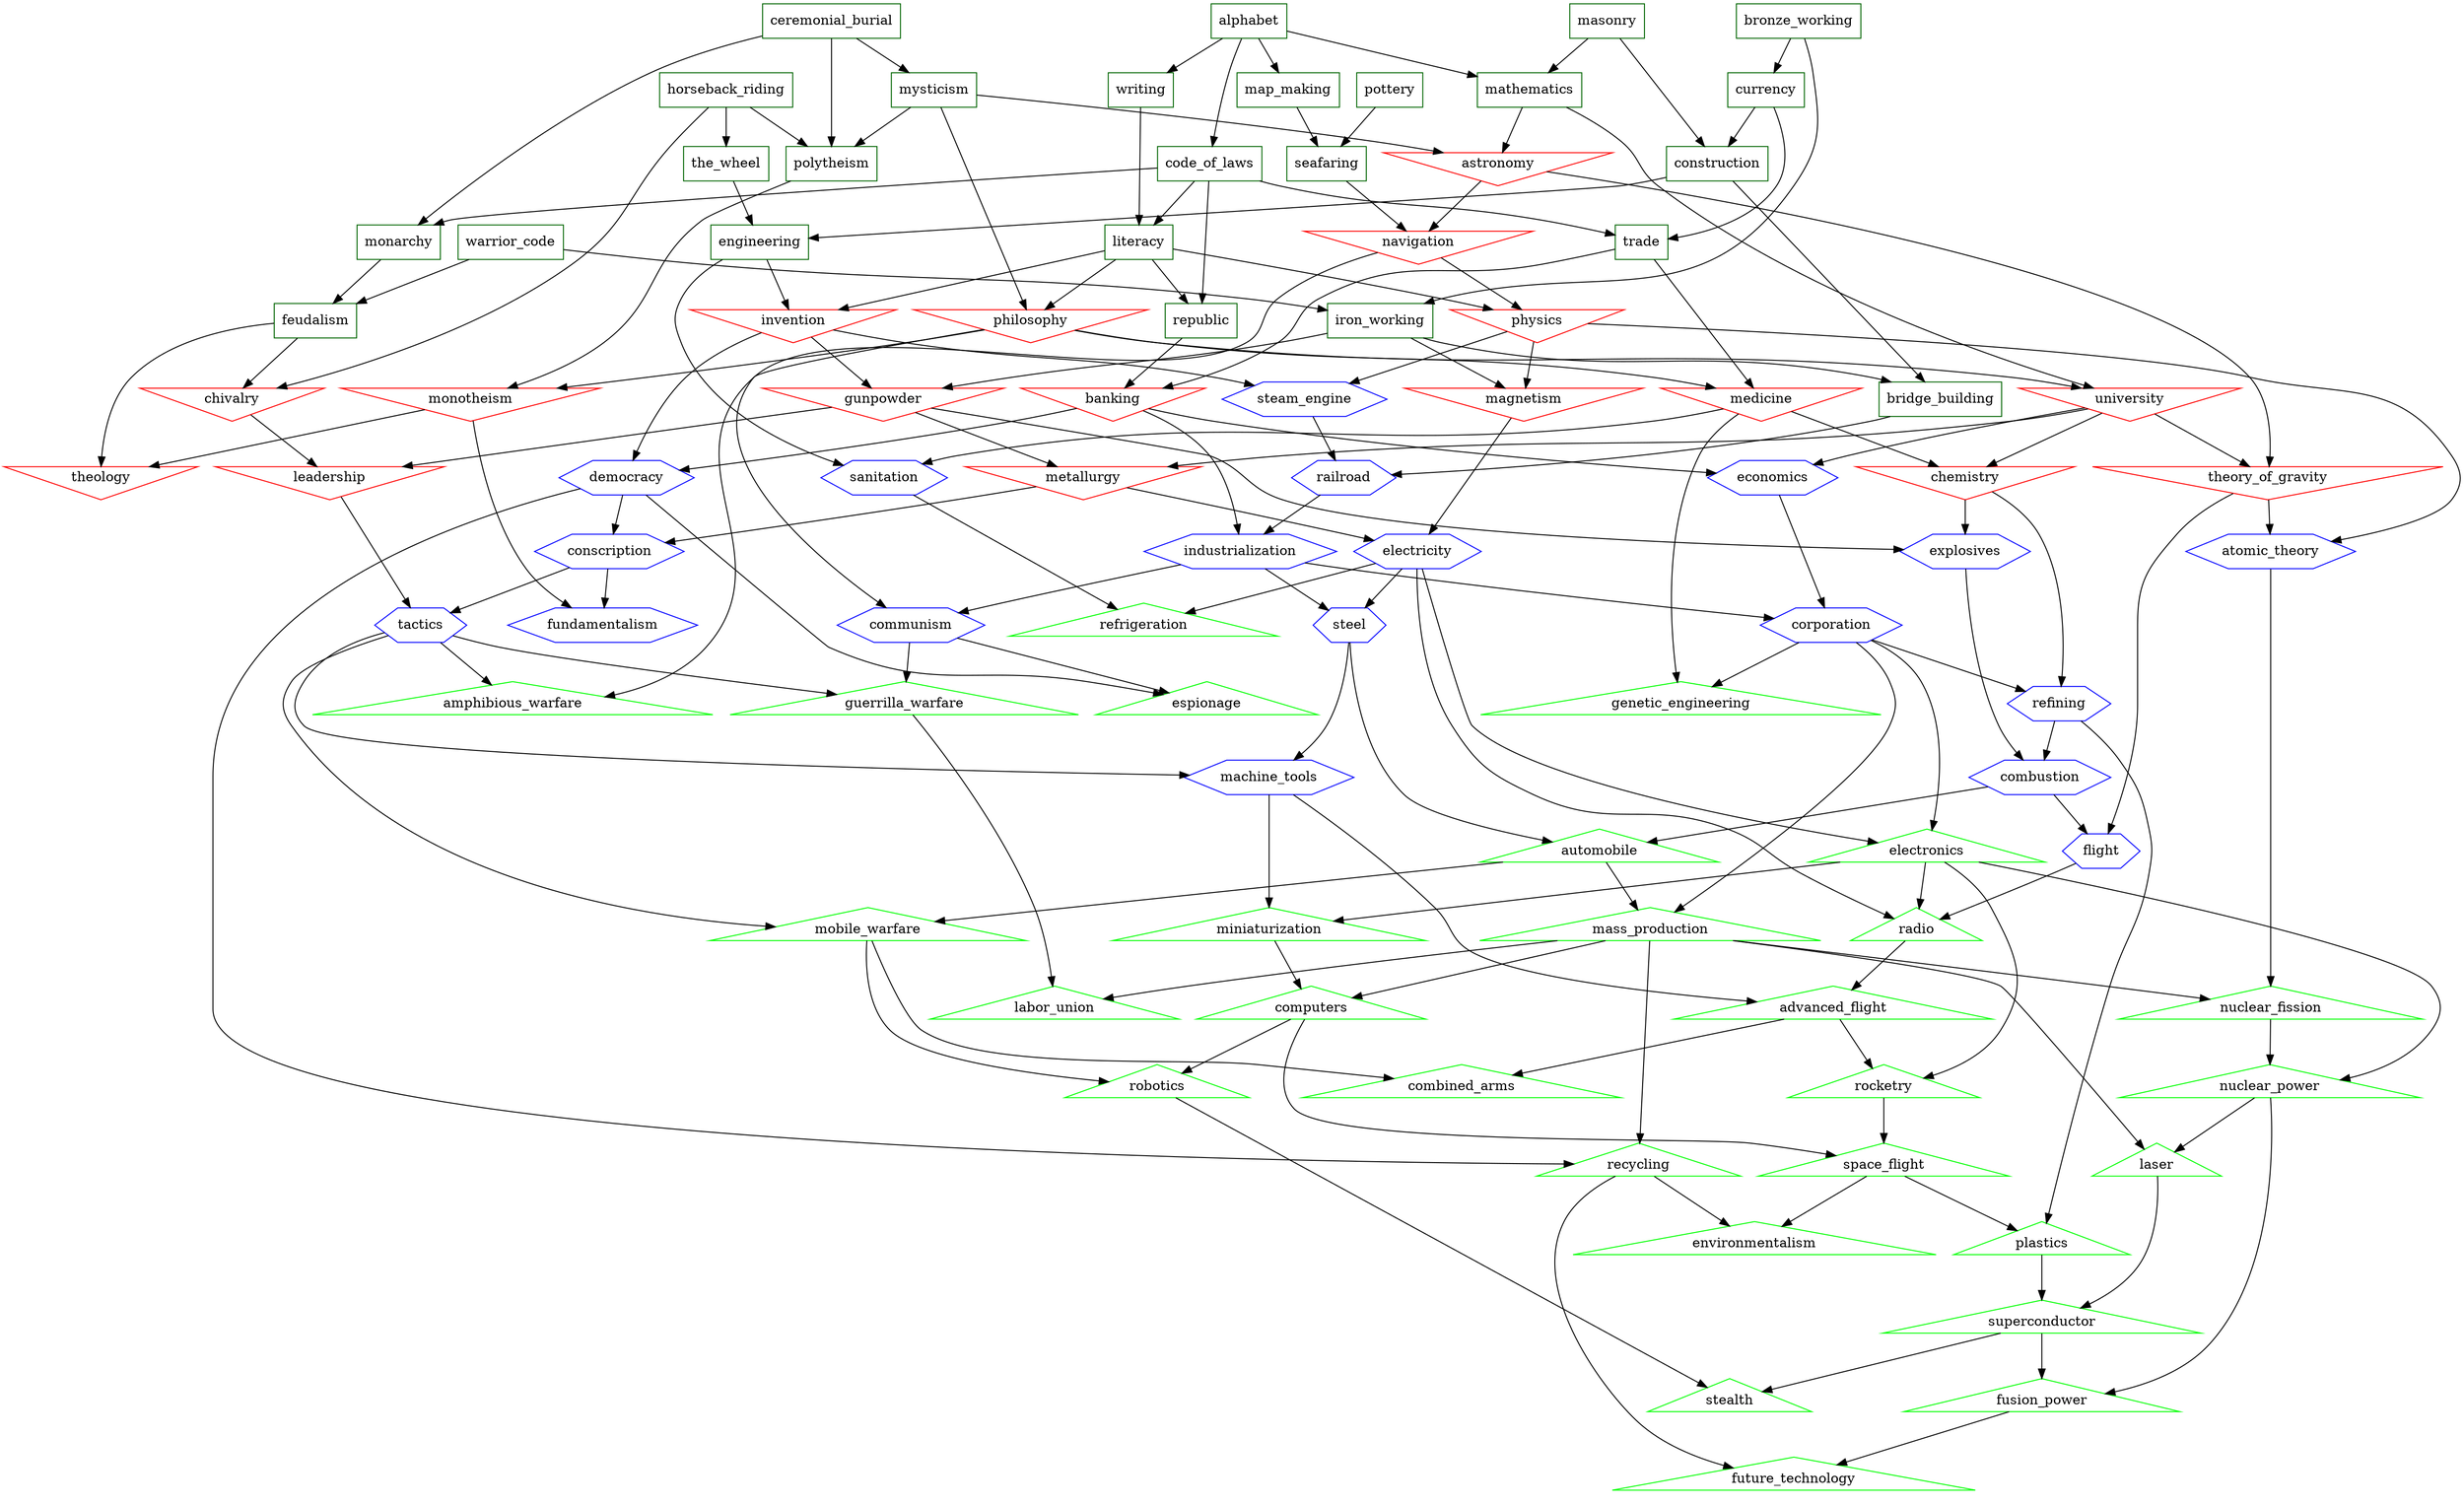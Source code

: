 digraph civ2_tech {
    subgraph ancient {
        node[shape=box,color=darkgreen]
        alphabet; bridge_building; bronze_working; ceremonial_burial; code_of_laws; construction;
        currency; engineering; feudalism; horseback_riding; iron_working; literacy; map_making;
        masonry; mathematics; monarchy; mysticism; polytheism; pottery; republic; seafaring;
        trade; warrior_code; the_wheel; writing
    }
    subgraph renaissance {
        node[shape=invtriangle,color=red]
        astronomy; banking; chemistry; chivalry; gunpowder; invention; leadership; magnetism;
        medicine; metallurgy; monotheism; navigation; philosophy; physics; theology; theory_of_gravity;
        university
    }
    subgraph industrial {
        node[shape=hexagon,color=blue]
        atomic_theory; combustion; communism; conscription; corporation; democracy; economics; electricity;
        explosives; flight; fundamentalism; industrialization; machine_tools; railroad; refining; sanitation;
        steam_engine; steel; tactics
    }
    subgraph modern {
        node[shape=triangle,color=green]
        advanced_flight; amphibious_warfare; automobile; combined_arms; computers; electronics;
        environmentalism; espionage; fusion_power; future_technology; genetic_engineering; guerrilla_warfare;
        labor_union; laser; mass_production; miniaturization; mobile_warfare; nuclear_fission; nuclear_power;
        plastics; radio; recycling; refrigeration; robotics; rocketry; space_flight; stealth; superconductor
    }

    advanced_flight     -> {combined_arms; rocketry};
    alphabet            -> {code_of_laws; writing; map_making; mathematics};
    amphibious_warfare  -> {};
    astronomy           -> {navigation; theory_of_gravity};
    atomic_theory       -> {nuclear_fission};
    automobile          -> {mobile_warfare; mass_production};
    banking             -> {industrialization; democracy; economics};
    bridge_building     -> {railroad};
    bronze_working      -> {iron_working; currency};
    ceremonial_burial   -> {monarchy; mysticism; polytheism};
    chemistry           -> {refining; explosives};
    chivalry            -> {leadership};
    code_of_laws        -> {monarchy; literacy; republic; trade};
    combined_arms       -> {};
    combustion          -> {flight; automobile};
    communism           -> {espionage; guerrilla_warfare};
    computers           -> {space_flight; robotics};
    conscription        -> {fundamentalism; tactics};
    construction        -> {bridge_building; engineering};
    corporation         -> {refining; mass_production; electronics; genetic_engineering};
    currency            -> {construction; trade};
    democracy           -> {conscription; recycling; espionage};
    economics           -> {corporation};
    electricity         -> {steel; electronics; radio; refrigeration};
    electronics         -> {radio; miniaturization; nuclear_power; rocketry};
    engineering         -> {invention; sanitation};
    environmentalism    -> {};
    espionage           -> {};
    explosives          -> {combustion};
    feudalism           -> {chivalry; theology};
    flight              -> {radio};
    fundamentalism      -> {};
    fusion_power        -> {future_technology};
    future_technology   -> {};
    genetic_engineering -> {};
    guerrilla_warfare   -> {labor_union};
    gunpowder           -> {leadership; metallurgy; explosives};
    horseback_riding    -> {the_wheel; polytheism; chivalry};
    industrialization   -> {communism; corporation; steel};
    invention           -> {gunpowder; democracy; steam_engine};
    iron_working        -> {bridge_building; gunpowder; magnetism};
    labor_union         -> {};
    laser               -> {superconductor};
    leadership          -> {tactics};
    literacy            -> {republic; invention; philosophy; physics};
    machine_tools       -> {advanced_flight; miniaturization};
    magnetism           -> {electricity};
    map_making          -> {seafaring};
    masonry             -> {construction; mathematics};
    mass_production     -> {computers; recycling; labor_union; laser; nuclear_fission};
    mathematics         -> {astronomy; university};
    medicine            -> {chemistry; sanitation; genetic_engineering};
    metallurgy          -> {conscription; electricity};
    miniaturization     -> {computers};
    mobile_warfare      -> {combined_arms; robotics};
    monarchy            -> {feudalism};
    monotheism          -> {theology; fundamentalism};
    mysticism           -> {astronomy; philosophy; polytheism};
    navigation          -> {physics; amphibious_warfare};
    nuclear_fission     -> {nuclear_power};
    nuclear_power       -> {fusion_power; laser};
    philosophy          -> {university; medicine, monotheism; communism};
    physics             -> {magnetism; atomic_theory; steam_engine};
    plastics            -> {superconductor};
    polytheism          -> {monotheism};
    pottery             -> {seafaring};
    radio               -> {advanced_flight};
    railroad            -> {industrialization};
    recycling           -> {environmentalism; future_technology};
    refining            -> {combustion; plastics};
    refrigeration       -> {};
    republic            -> {banking};
    robotics            -> {stealth};
    rocketry            -> {space_flight};
    sanitation          -> {refrigeration};
    seafaring           -> {navigation};
    space_flight        -> {environmentalism; plastics};
    stealth             -> {};
    steam_engine        -> {railroad};
    steel               -> {machine_tools; automobile};
    superconductor      -> {fusion_power; stealth};
    tactics             -> {machine_tools; amphibious_warfare; mobile_warfare; guerrilla_warfare};
    theology            -> {};
    theory_of_gravity   -> {atomic_theory; flight};
    trade               -> {banking; medicine};
    university          -> {chemistry; metallurgy; theory_of_gravity; economics};
    warrior_code        -> {iron_working; feudalism};
    the_wheel           -> {engineering};
    writing             -> {literacy};
}
